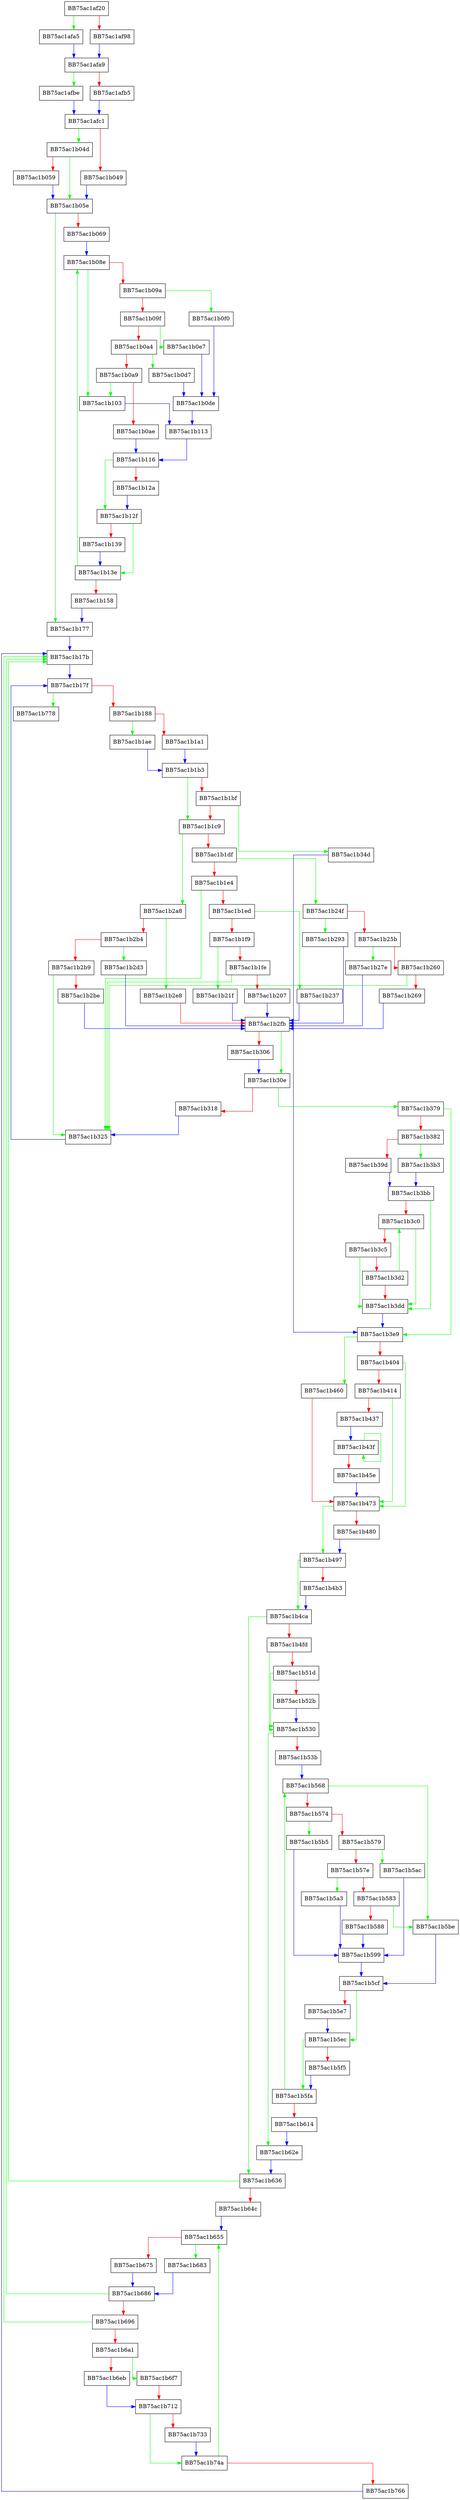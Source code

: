 digraph ZSTD_compressBlock_greedy_dictMatchState_row {
  node [shape="box"];
  graph [splines=ortho];
  BB75ac1af20 -> BB75ac1afa5 [color="green"];
  BB75ac1af20 -> BB75ac1af98 [color="red"];
  BB75ac1af98 -> BB75ac1afa9 [color="blue"];
  BB75ac1afa5 -> BB75ac1afa9 [color="blue"];
  BB75ac1afa9 -> BB75ac1afbe [color="green"];
  BB75ac1afa9 -> BB75ac1afb5 [color="red"];
  BB75ac1afb5 -> BB75ac1afc1 [color="blue"];
  BB75ac1afbe -> BB75ac1afc1 [color="blue"];
  BB75ac1afc1 -> BB75ac1b04d [color="green"];
  BB75ac1afc1 -> BB75ac1b049 [color="red"];
  BB75ac1b049 -> BB75ac1b05e [color="blue"];
  BB75ac1b04d -> BB75ac1b05e [color="green"];
  BB75ac1b04d -> BB75ac1b059 [color="red"];
  BB75ac1b059 -> BB75ac1b05e [color="blue"];
  BB75ac1b05e -> BB75ac1b177 [color="green"];
  BB75ac1b05e -> BB75ac1b069 [color="red"];
  BB75ac1b069 -> BB75ac1b08e [color="blue"];
  BB75ac1b08e -> BB75ac1b103 [color="green"];
  BB75ac1b08e -> BB75ac1b09a [color="red"];
  BB75ac1b09a -> BB75ac1b0f0 [color="green"];
  BB75ac1b09a -> BB75ac1b09f [color="red"];
  BB75ac1b09f -> BB75ac1b0e7 [color="green"];
  BB75ac1b09f -> BB75ac1b0a4 [color="red"];
  BB75ac1b0a4 -> BB75ac1b0d7 [color="green"];
  BB75ac1b0a4 -> BB75ac1b0a9 [color="red"];
  BB75ac1b0a9 -> BB75ac1b103 [color="green"];
  BB75ac1b0a9 -> BB75ac1b0ae [color="red"];
  BB75ac1b0ae -> BB75ac1b116 [color="blue"];
  BB75ac1b0d7 -> BB75ac1b0de [color="blue"];
  BB75ac1b0de -> BB75ac1b113 [color="blue"];
  BB75ac1b0e7 -> BB75ac1b0de [color="blue"];
  BB75ac1b0f0 -> BB75ac1b0de [color="blue"];
  BB75ac1b103 -> BB75ac1b113 [color="blue"];
  BB75ac1b113 -> BB75ac1b116 [color="blue"];
  BB75ac1b116 -> BB75ac1b12f [color="green"];
  BB75ac1b116 -> BB75ac1b12a [color="red"];
  BB75ac1b12a -> BB75ac1b12f [color="blue"];
  BB75ac1b12f -> BB75ac1b13e [color="green"];
  BB75ac1b12f -> BB75ac1b139 [color="red"];
  BB75ac1b139 -> BB75ac1b13e [color="blue"];
  BB75ac1b13e -> BB75ac1b08e [color="green"];
  BB75ac1b13e -> BB75ac1b158 [color="red"];
  BB75ac1b158 -> BB75ac1b177 [color="blue"];
  BB75ac1b177 -> BB75ac1b17b [color="blue"];
  BB75ac1b17b -> BB75ac1b17f [color="blue"];
  BB75ac1b17f -> BB75ac1b778 [color="green"];
  BB75ac1b17f -> BB75ac1b188 [color="red"];
  BB75ac1b188 -> BB75ac1b1ae [color="green"];
  BB75ac1b188 -> BB75ac1b1a1 [color="red"];
  BB75ac1b1a1 -> BB75ac1b1b3 [color="blue"];
  BB75ac1b1ae -> BB75ac1b1b3 [color="blue"];
  BB75ac1b1b3 -> BB75ac1b1c9 [color="green"];
  BB75ac1b1b3 -> BB75ac1b1bf [color="red"];
  BB75ac1b1bf -> BB75ac1b34d [color="green"];
  BB75ac1b1bf -> BB75ac1b1c9 [color="red"];
  BB75ac1b1c9 -> BB75ac1b2a8 [color="green"];
  BB75ac1b1c9 -> BB75ac1b1df [color="red"];
  BB75ac1b1df -> BB75ac1b24f [color="green"];
  BB75ac1b1df -> BB75ac1b1e4 [color="red"];
  BB75ac1b1e4 -> BB75ac1b325 [color="green"];
  BB75ac1b1e4 -> BB75ac1b1ed [color="red"];
  BB75ac1b1ed -> BB75ac1b237 [color="green"];
  BB75ac1b1ed -> BB75ac1b1f9 [color="red"];
  BB75ac1b1f9 -> BB75ac1b21f [color="green"];
  BB75ac1b1f9 -> BB75ac1b1fe [color="red"];
  BB75ac1b1fe -> BB75ac1b325 [color="green"];
  BB75ac1b1fe -> BB75ac1b207 [color="red"];
  BB75ac1b207 -> BB75ac1b2fb [color="blue"];
  BB75ac1b21f -> BB75ac1b2fb [color="blue"];
  BB75ac1b237 -> BB75ac1b2fb [color="blue"];
  BB75ac1b24f -> BB75ac1b293 [color="green"];
  BB75ac1b24f -> BB75ac1b25b [color="red"];
  BB75ac1b25b -> BB75ac1b27e [color="green"];
  BB75ac1b25b -> BB75ac1b260 [color="red"];
  BB75ac1b260 -> BB75ac1b325 [color="green"];
  BB75ac1b260 -> BB75ac1b269 [color="red"];
  BB75ac1b269 -> BB75ac1b2fb [color="blue"];
  BB75ac1b27e -> BB75ac1b2fb [color="blue"];
  BB75ac1b293 -> BB75ac1b2fb [color="blue"];
  BB75ac1b2a8 -> BB75ac1b2e8 [color="green"];
  BB75ac1b2a8 -> BB75ac1b2b4 [color="red"];
  BB75ac1b2b4 -> BB75ac1b2d3 [color="green"];
  BB75ac1b2b4 -> BB75ac1b2b9 [color="red"];
  BB75ac1b2b9 -> BB75ac1b325 [color="green"];
  BB75ac1b2b9 -> BB75ac1b2be [color="red"];
  BB75ac1b2be -> BB75ac1b2fb [color="blue"];
  BB75ac1b2d3 -> BB75ac1b2fb [color="blue"];
  BB75ac1b2e8 -> BB75ac1b2fb [color="red"];
  BB75ac1b2fb -> BB75ac1b30e [color="green"];
  BB75ac1b2fb -> BB75ac1b306 [color="red"];
  BB75ac1b306 -> BB75ac1b30e [color="blue"];
  BB75ac1b30e -> BB75ac1b379 [color="green"];
  BB75ac1b30e -> BB75ac1b318 [color="red"];
  BB75ac1b318 -> BB75ac1b325 [color="blue"];
  BB75ac1b325 -> BB75ac1b17f [color="blue"];
  BB75ac1b34d -> BB75ac1b3e9 [color="blue"];
  BB75ac1b379 -> BB75ac1b3e9 [color="green"];
  BB75ac1b379 -> BB75ac1b382 [color="red"];
  BB75ac1b382 -> BB75ac1b3b3 [color="green"];
  BB75ac1b382 -> BB75ac1b39d [color="red"];
  BB75ac1b39d -> BB75ac1b3bb [color="blue"];
  BB75ac1b3b3 -> BB75ac1b3bb [color="blue"];
  BB75ac1b3bb -> BB75ac1b3dd [color="green"];
  BB75ac1b3bb -> BB75ac1b3c0 [color="red"];
  BB75ac1b3c0 -> BB75ac1b3dd [color="green"];
  BB75ac1b3c0 -> BB75ac1b3c5 [color="red"];
  BB75ac1b3c5 -> BB75ac1b3dd [color="green"];
  BB75ac1b3c5 -> BB75ac1b3d2 [color="red"];
  BB75ac1b3d2 -> BB75ac1b3c0 [color="green"];
  BB75ac1b3d2 -> BB75ac1b3dd [color="red"];
  BB75ac1b3dd -> BB75ac1b3e9 [color="blue"];
  BB75ac1b3e9 -> BB75ac1b460 [color="green"];
  BB75ac1b3e9 -> BB75ac1b404 [color="red"];
  BB75ac1b404 -> BB75ac1b473 [color="green"];
  BB75ac1b404 -> BB75ac1b414 [color="red"];
  BB75ac1b414 -> BB75ac1b473 [color="green"];
  BB75ac1b414 -> BB75ac1b437 [color="red"];
  BB75ac1b437 -> BB75ac1b43f [color="blue"];
  BB75ac1b43f -> BB75ac1b43f [color="green"];
  BB75ac1b43f -> BB75ac1b45e [color="red"];
  BB75ac1b45e -> BB75ac1b473 [color="blue"];
  BB75ac1b460 -> BB75ac1b473 [color="red"];
  BB75ac1b473 -> BB75ac1b497 [color="green"];
  BB75ac1b473 -> BB75ac1b480 [color="red"];
  BB75ac1b480 -> BB75ac1b497 [color="blue"];
  BB75ac1b497 -> BB75ac1b4ca [color="green"];
  BB75ac1b497 -> BB75ac1b4b3 [color="red"];
  BB75ac1b4b3 -> BB75ac1b4ca [color="blue"];
  BB75ac1b4ca -> BB75ac1b636 [color="green"];
  BB75ac1b4ca -> BB75ac1b4fd [color="red"];
  BB75ac1b4fd -> BB75ac1b530 [color="green"];
  BB75ac1b4fd -> BB75ac1b51d [color="red"];
  BB75ac1b51d -> BB75ac1b530 [color="green"];
  BB75ac1b51d -> BB75ac1b52b [color="red"];
  BB75ac1b52b -> BB75ac1b530 [color="blue"];
  BB75ac1b530 -> BB75ac1b62e [color="green"];
  BB75ac1b530 -> BB75ac1b53b [color="red"];
  BB75ac1b53b -> BB75ac1b568 [color="blue"];
  BB75ac1b568 -> BB75ac1b5be [color="green"];
  BB75ac1b568 -> BB75ac1b574 [color="red"];
  BB75ac1b574 -> BB75ac1b5b5 [color="green"];
  BB75ac1b574 -> BB75ac1b579 [color="red"];
  BB75ac1b579 -> BB75ac1b5ac [color="green"];
  BB75ac1b579 -> BB75ac1b57e [color="red"];
  BB75ac1b57e -> BB75ac1b5a3 [color="green"];
  BB75ac1b57e -> BB75ac1b583 [color="red"];
  BB75ac1b583 -> BB75ac1b5be [color="green"];
  BB75ac1b583 -> BB75ac1b588 [color="red"];
  BB75ac1b588 -> BB75ac1b599 [color="blue"];
  BB75ac1b599 -> BB75ac1b5cf [color="blue"];
  BB75ac1b5a3 -> BB75ac1b599 [color="blue"];
  BB75ac1b5ac -> BB75ac1b599 [color="blue"];
  BB75ac1b5b5 -> BB75ac1b599 [color="blue"];
  BB75ac1b5be -> BB75ac1b5cf [color="blue"];
  BB75ac1b5cf -> BB75ac1b5ec [color="green"];
  BB75ac1b5cf -> BB75ac1b5e7 [color="red"];
  BB75ac1b5e7 -> BB75ac1b5ec [color="blue"];
  BB75ac1b5ec -> BB75ac1b5fa [color="green"];
  BB75ac1b5ec -> BB75ac1b5f5 [color="red"];
  BB75ac1b5f5 -> BB75ac1b5fa [color="blue"];
  BB75ac1b5fa -> BB75ac1b568 [color="green"];
  BB75ac1b5fa -> BB75ac1b614 [color="red"];
  BB75ac1b614 -> BB75ac1b62e [color="blue"];
  BB75ac1b62e -> BB75ac1b636 [color="blue"];
  BB75ac1b636 -> BB75ac1b17b [color="green"];
  BB75ac1b636 -> BB75ac1b64c [color="red"];
  BB75ac1b64c -> BB75ac1b655 [color="blue"];
  BB75ac1b655 -> BB75ac1b683 [color="green"];
  BB75ac1b655 -> BB75ac1b675 [color="red"];
  BB75ac1b675 -> BB75ac1b686 [color="blue"];
  BB75ac1b683 -> BB75ac1b686 [color="blue"];
  BB75ac1b686 -> BB75ac1b17b [color="green"];
  BB75ac1b686 -> BB75ac1b696 [color="red"];
  BB75ac1b696 -> BB75ac1b17b [color="green"];
  BB75ac1b696 -> BB75ac1b6a1 [color="red"];
  BB75ac1b6a1 -> BB75ac1b6f7 [color="green"];
  BB75ac1b6a1 -> BB75ac1b6eb [color="red"];
  BB75ac1b6eb -> BB75ac1b712 [color="blue"];
  BB75ac1b6f7 -> BB75ac1b712 [color="red"];
  BB75ac1b712 -> BB75ac1b74a [color="green"];
  BB75ac1b712 -> BB75ac1b733 [color="red"];
  BB75ac1b733 -> BB75ac1b74a [color="blue"];
  BB75ac1b74a -> BB75ac1b655 [color="green"];
  BB75ac1b74a -> BB75ac1b766 [color="red"];
  BB75ac1b766 -> BB75ac1b17b [color="blue"];
}